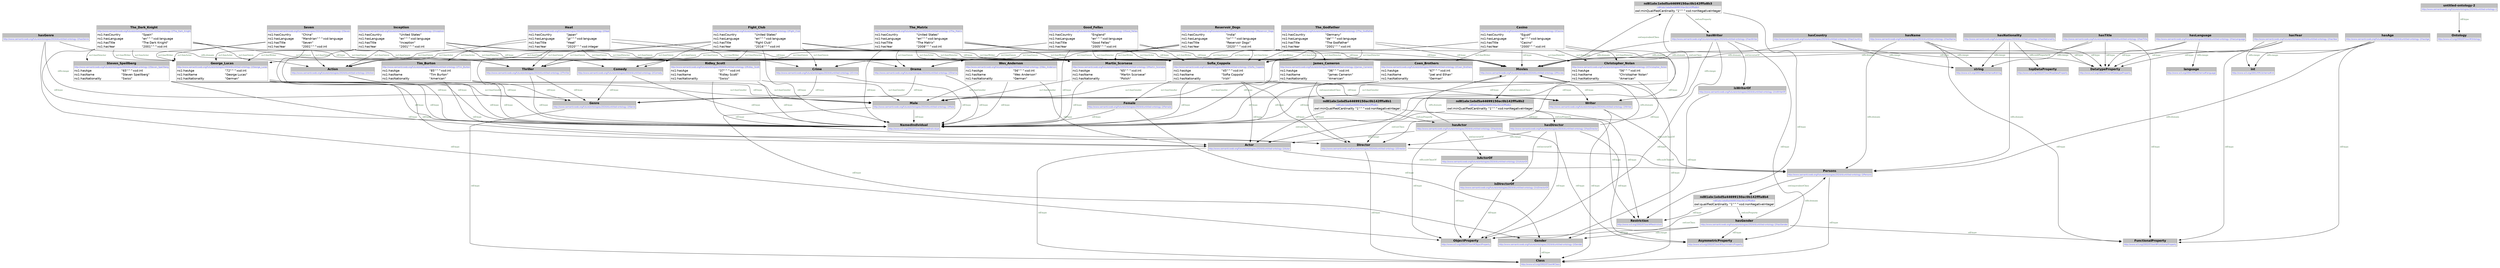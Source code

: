 digraph { 
 node [ fontname="DejaVu Sans" ] ; 
	node1 -> node2 [ color=BLACK, label=< <font point-size='10' color='#336633'>rdf:type</font> > ] ;
	node3 -> node4 [ color=BLACK, label=< <font point-size='10' color='#336633'>ns1:hasDirector</font> > ] ;
	node5 -> node6 [ color=BLACK, label=< <font point-size='10' color='#336633'>rdf:type</font> > ] ;
	node7 -> node8 [ color=BLACK, label=< <font point-size='10' color='#336633'>owl:inverseOf</font> > ] ;
	node9 -> node10 [ color=BLACK, label=< <font point-size='10' color='#336633'>ns1:hasGender</font> > ] ;
	node11 -> node4 [ color=BLACK, label=< <font point-size='10' color='#336633'>ns1:hasDirector</font> > ] ;
	node12 -> node13 [ color=BLACK, label=< <font point-size='10' color='#336633'>rdf:type</font> > ] ;
	node14 -> node5 [ color=BLACK, label=< <font point-size='10' color='#336633'>rdfs:subClassOf</font> > ] ;
	node15 -> node10 [ color=BLACK, label=< <font point-size='10' color='#336633'>ns1:hasGender</font> > ] ;
	node7 -> node16 [ color=BLACK, label=< <font point-size='10' color='#336633'>rdf:type</font> > ] ;
	node17 -> node18 [ color=BLACK, label=< <font point-size='10' color='#336633'>ns1:hasGenre</font> > ] ;
	node19 -> node20 [ color=BLACK, label=< <font point-size='10' color='#336633'>ns1:hasWriter</font> > ] ;
	node10 -> node13 [ color=BLACK, label=< <font point-size='10' color='#336633'>rdf:type</font> > ] ;
	node14 -> node6 [ color=BLACK, label=< <font point-size='10' color='#336633'>rdf:type</font> > ] ;
	node21 -> node22 [ color=BLACK, label=< <font point-size='10' color='#336633'>ns1:hasGenre</font> > ] ;
	node17 -> node23 [ color=BLACK, label=< <font point-size='10' color='#336633'>rdf:type</font> > ] ;
	node24 -> node25 [ color=BLACK, label=< <font point-size='10' color='#336633'>owl:onClass</font> > ] ;
	node3 -> node4 [ color=BLACK, label=< <font point-size='10' color='#336633'>ns1:hasWriter</font> > ] ;
	node9 -> node26 [ color=BLACK, label=< <font point-size='10' color='#336633'>rdf:type</font> > ] ;
	node4 -> node26 [ color=BLACK, label=< <font point-size='10' color='#336633'>rdf:type</font> > ] ;
	node15 -> node26 [ color=BLACK, label=< <font point-size='10' color='#336633'>rdf:type</font> > ] ;
	node29 -> node1 [ color=BLACK, label=< <font point-size='10' color='#336633'>ns1:hasGenre</font> > ] ;
	node30 -> node12 [ color=BLACK, label=< <font point-size='10' color='#336633'>ns1:hasGenre</font> > ] ;
	node31 -> node25 [ color=BLACK, label=< <font point-size='10' color='#336633'>rdf:type</font> > ] ;
	node28 -> node14 [ color=BLACK, label=< <font point-size='10' color='#336633'>rdf:type</font> > ] ;
	node29 -> node23 [ color=BLACK, label=< <font point-size='10' color='#336633'>rdf:type</font> > ] ;
	node32 -> node33 [ color=BLACK, label=< <font point-size='10' color='#336633'>rdfs:range</font> > ] ;
	node28 -> node13 [ color=BLACK, label=< <font point-size='10' color='#336633'>rdf:type</font> > ] ;
	node34 -> node13 [ color=BLACK, label=< <font point-size='10' color='#336633'>rdf:type</font> > ] ;
	node35 -> node13 [ color=BLACK, label=< <font point-size='10' color='#336633'>rdf:type</font> > ] ;
	node0 -> node13 [ color=BLACK, label=< <font point-size='10' color='#336633'>rdf:type</font> > ] ;
	node36 -> node14 [ color=BLACK, label=< <font point-size='10' color='#336633'>owl:onClass</font> > ] ;
	node37 -> node38 [ color=BLACK, label=< <font point-size='10' color='#336633'>rdf:type</font> > ] ;
	node11 -> node35 [ color=BLACK, label=< <font point-size='10' color='#336633'>ns1:hasGenre</font> > ] ;
	node39 -> node5 [ color=BLACK, label=< <font point-size='10' color='#336633'>rdfs:domain</font> > ] ;
	node40 -> node38 [ color=BLACK, label=< <font point-size='10' color='#336633'>rdf:type</font> > ] ;
	node4 -> node41 [ color=BLACK, label=< <font point-size='10' color='#336633'>ns1:hasGender</font> > ] ;
	node42 -> node31 [ color=BLACK, label=< <font point-size='10' color='#336633'>ns1:hasActor</font> > ] ;
	node29 -> node4 [ color=BLACK, label=< <font point-size='10' color='#336633'>ns1:hasActor</font> > ] ;
	node11 -> node4 [ color=BLACK, label=< <font point-size='10' color='#336633'>ns1:hasWriter</font> > ] ;
	node43 -> node44 [ color=BLACK, label=< <font point-size='10' color='#336633'>rdf:type</font> > ] ;
	node45 -> node23 [ color=BLACK, label=< <font point-size='10' color='#336633'>rdfs:domain</font> > ] ;
	node39 -> node46 [ color=BLACK, label=< <font point-size='10' color='#336633'>rdf:type</font> > ] ;
	node47 -> node16 [ color=BLACK, label=< <font point-size='10' color='#336633'>rdf:type</font> > ] ;
	node49 -> node16 [ color=BLACK, label=< <font point-size='10' color='#336633'>rdf:type</font> > ] ;
	node50 -> node16 [ color=BLACK, label=< <font point-size='10' color='#336633'>rdf:type</font> > ] ;
	node42 -> node51 [ color=BLACK, label=< <font point-size='10' color='#336633'>ns1:hasDirector</font> > ] ;
	node40 -> node52 [ color=BLACK, label=< <font point-size='10' color='#336633'>owl:onClass</font> > ] ;
	node53 -> node16 [ color=BLACK, label=< <font point-size='10' color='#336633'>rdf:type</font> > ] ;
	node54 -> node33 [ color=BLACK, label=< <font point-size='10' color='#336633'>rdfs:range</font> > ] ;
	node7 -> node26 [ color=BLACK, label=< <font point-size='10' color='#336633'>rdfs:range</font> > ] ;
	node55 -> node46 [ color=BLACK, label=< <font point-size='10' color='#336633'>rdf:type</font> > ] ;
	node18 -> node2 [ color=BLACK, label=< <font point-size='10' color='#336633'>rdf:type</font> > ] ;
	node56 -> node46 [ color=BLACK, label=< <font point-size='10' color='#336633'>rdf:type</font> > ] ;
	node57 -> node49 [ color=BLACK, label=< <font point-size='10' color='#336633'>owl:inverseOf</font> > ] ;
	node28 -> node26 [ color=BLACK, label=< <font point-size='10' color='#336633'>rdf:type</font> > ] ;
	node30 -> node18 [ color=BLACK, label=< <font point-size='10' color='#336633'>ns1:hasGenre</font> > ] ;
	node39 -> node33 [ color=BLACK, label=< <font point-size='10' color='#336633'>rdfs:range</font> > ] ;
	node45 -> node25 [ color=BLACK, label=< <font point-size='10' color='#336633'>rdfs:range</font> > ] ;
	node11 -> node4 [ color=BLACK, label=< <font point-size='10' color='#336633'>ns1:hasActor</font> > ] ;
	node0 -> node27 [ color=BLACK, label=< <font point-size='10' color='#336633'>ns1:hasDirector</font> > ] ;
	node34 -> node20 [ color=BLACK, label=< <font point-size='10' color='#336633'>ns1:hasWriter</font> > ] ;
	node58 -> node46 [ color=BLACK, label=< <font point-size='10' color='#336633'>rdf:type</font> > ] ;
	node8 -> node16 [ color=BLACK, label=< <font point-size='10' color='#336633'>rdf:type</font> > ] ;
	node29 -> node4 [ color=BLACK, label=< <font point-size='10' color='#336633'>ns1:hasWriter</font> > ] ;
	node19 -> node13 [ color=BLACK, label=< <font point-size='10' color='#336633'>rdf:type</font> > ] ;
	node23 -> node36 [ color=BLACK, label=< <font point-size='10' color='#336633'>owl:equivalentClass</font> > ] ;
	node21 -> node13 [ color=BLACK, label=< <font point-size='10' color='#336633'>rdf:type</font> > ] ;
	node21 -> node31 [ color=BLACK, label=< <font point-size='10' color='#336633'>ns1:hasActor</font> > ] ;
	node21 -> node18 [ color=BLACK, label=< <font point-size='10' color='#336633'>ns1:hasGenre</font> > ] ;
	node18 -> node13 [ color=BLACK, label=< <font point-size='10' color='#336633'>rdf:type</font> > ] ;
	node0 -> node31 [ color=BLACK, label=< <font point-size='10' color='#336633'>ns1:hasActor</font> > ] ;
	node27 -> node10 [ color=BLACK, label=< <font point-size='10' color='#336633'>ns1:hasGender</font> > ] ;
	node45 -> node47 [ color=BLACK, label=< <font point-size='10' color='#336633'>owl:inverseOf</font> > ] ;
	node29 -> node4 [ color=BLACK, label=< <font point-size='10' color='#336633'>ns1:hasDirector</font> > ] ;
	node27 -> node14 [ color=BLACK, label=< <font point-size='10' color='#336633'>rdf:type</font> > ] ;
	node30 -> node13 [ color=BLACK, label=< <font point-size='10' color='#336633'>rdf:type</font> > ] ;
	node27 -> node13 [ color=BLACK, label=< <font point-size='10' color='#336633'>rdf:type</font> > ] ;
	node42 -> node1 [ color=BLACK, label=< <font point-size='10' color='#336633'>ns1:hasGenre</font> > ] ;
	node34 -> node48 [ color=BLACK, label=< <font point-size='10' color='#336633'>ns1:hasDirector</font> > ] ;
	node3 -> node12 [ color=BLACK, label=< <font point-size='10' color='#336633'>ns1:hasGenre</font> > ] ;
	node42 -> node23 [ color=BLACK, label=< <font point-size='10' color='#336633'>rdf:type</font> > ] ;
	node41 -> node13 [ color=BLACK, label=< <font point-size='10' color='#336633'>rdf:type</font> > ] ;
	node55 -> node60 [ color=BLACK, label=< <font point-size='10' color='#336633'>rdfs:range</font> > ] ;
	node26 -> node5 [ color=BLACK, label=< <font point-size='10' color='#336633'>rdfs:subClassOf</font> > ] ;
	node7 -> node61 [ color=BLACK, label=< <font point-size='10' color='#336633'>rdf:type</font> > ] ;
	node57 -> node23 [ color=BLACK, label=< <font point-size='10' color='#336633'>rdfs:domain</font> > ] ;
	node19 -> node23 [ color=BLACK, label=< <font point-size='10' color='#336633'>rdf:type</font> > ] ;
	node1 -> node13 [ color=BLACK, label=< <font point-size='10' color='#336633'>rdf:type</font> > ] ;
	node36 -> node38 [ color=BLACK, label=< <font point-size='10' color='#336633'>rdf:type</font> > ] ;
	node21 -> node23 [ color=BLACK, label=< <font point-size='10' color='#336633'>rdf:type</font> > ] ;
	node50 -> node62 [ color=BLACK, label=< <font point-size='10' color='#336633'>rdf:type</font> > ] ;
	node37 -> node7 [ color=BLACK, label=< <font point-size='10' color='#336633'>owl:onProperty</font> > ] ;
	node55 -> node23 [ color=BLACK, label=< <font point-size='10' color='#336633'>rdfs:domain</font> > ] ;
	node23 -> node6 [ color=BLACK, label=< <font point-size='10' color='#336633'>rdf:type</font> > ] ;
	node29 -> node18 [ color=BLACK, label=< <font point-size='10' color='#336633'>ns1:hasGenre</font> > ] ;
	node56 -> node23 [ color=BLACK, label=< <font point-size='10' color='#336633'>rdfs:domain</font> > ] ;
	node59 -> node10 [ color=BLACK, label=< <font point-size='10' color='#336633'>ns1:hasGender</font> > ] ;
	node56 -> node63 [ color=BLACK, label=< <font point-size='10' color='#336633'>rdfs:range</font> > ] ;
	node21 -> node31 [ color=BLACK, label=< <font point-size='10' color='#336633'>ns1:hasWriter</font> > ] ;
	node17 -> node28 [ color=BLACK, label=< <font point-size='10' color='#336633'>ns1:hasDirector</font> > ] ;
	node32 -> node46 [ color=BLACK, label=< <font point-size='10' color='#336633'>rdf:type</font> > ] ;
	node51 -> node10 [ color=BLACK, label=< <font point-size='10' color='#336633'>ns1:hasGender</font> > ] ;
	node12 -> node2 [ color=BLACK, label=< <font point-size='10' color='#336633'>rdf:type</font> > ] ;
	node30 -> node23 [ color=BLACK, label=< <font point-size='10' color='#336633'>rdf:type</font> > ] ;
	node59 -> node13 [ color=BLACK, label=< <font point-size='10' color='#336633'>rdf:type</font> > ] ;
	node48 -> node10 [ color=BLACK, label=< <font point-size='10' color='#336633'>ns1:hasGender</font> > ] ;
	node11 -> node12 [ color=BLACK, label=< <font point-size='10' color='#336633'>ns1:hasGenre</font> > ] ;
	node20 -> node10 [ color=BLACK, label=< <font point-size='10' color='#336633'>ns1:hasGender</font> > ] ;
	node24 -> node38 [ color=BLACK, label=< <font point-size='10' color='#336633'>rdf:type</font> > ] ;
	node34 -> node35 [ color=BLACK, label=< <font point-size='10' color='#336633'>ns1:hasGenre</font> > ] ;
	node30 -> node27 [ color=BLACK, label=< <font point-size='10' color='#336633'>ns1:hasDirector</font> > ] ;
	node50 -> node52 [ color=BLACK, label=< <font point-size='10' color='#336633'>rdfs:range</font> > ] ;
	node0 -> node35 [ color=BLACK, label=< <font point-size='10' color='#336633'>ns1:hasGenre</font> > ] ;
	node15 -> node13 [ color=BLACK, label=< <font point-size='10' color='#336633'>rdf:type</font> > ] ;
	node3 -> node9 [ color=BLACK, label=< <font point-size='10' color='#336633'>ns1:hasActor</font> > ] ;
	node51 -> node14 [ color=BLACK, label=< <font point-size='10' color='#336633'>rdf:type</font> > ] ;
	node3 -> node13 [ color=BLACK, label=< <font point-size='10' color='#336633'>rdf:type</font> > ] ;
	node51 -> node13 [ color=BLACK, label=< <font point-size='10' color='#336633'>rdf:type</font> > ] ;
	node50 -> node5 [ color=BLACK, label=< <font point-size='10' color='#336633'>rdfs:domain</font> > ] ;
	node58 -> node23 [ color=BLACK, label=< <font point-size='10' color='#336633'>rdfs:domain</font> > ] ;
	node32 -> node62 [ color=BLACK, label=< <font point-size='10' color='#336633'>rdf:type</font> > ] ;
	node3 -> node18 [ color=BLACK, label=< <font point-size='10' color='#336633'>ns1:hasGenre</font> > ] ;
	node21 -> node1 [ color=BLACK, label=< <font point-size='10' color='#336633'>ns1:hasGenre</font> > ] ;
	node11 -> node13 [ color=BLACK, label=< <font point-size='10' color='#336633'>rdf:type</font> > ] ;
	node20 -> node25 [ color=BLACK, label=< <font point-size='10' color='#336633'>rdf:type</font> > ] ;
	node54 -> node5 [ color=BLACK, label=< <font point-size='10' color='#336633'>rdfs:domain</font> > ] ;
	node20 -> node13 [ color=BLACK, label=< <font point-size='10' color='#336633'>rdf:type</font> > ] ;
	node64 -> node46 [ color=BLACK, label=< <font point-size='10' color='#336633'>rdf:type</font> > ] ;
	node34 -> node23 [ color=BLACK, label=< <font point-size='10' color='#336633'>rdf:type</font> > ] ;
	node22 -> node2 [ color=BLACK, label=< <font point-size='10' color='#336633'>rdf:type</font> > ] ;
	node0 -> node23 [ color=BLACK, label=< <font point-size='10' color='#336633'>rdf:type</font> > ] ;
	node29 -> node13 [ color=BLACK, label=< <font point-size='10' color='#336633'>rdf:type</font> > ] ;
	node50 -> node61 [ color=BLACK, label=< <font point-size='10' color='#336633'>rdf:type</font> > ] ;
	node30 -> node31 [ color=BLACK, label=< <font point-size='10' color='#336633'>ns1:hasActor</font> > ] ;
	node36 -> node57 [ color=BLACK, label=< <font point-size='10' color='#336633'>owl:onProperty</font> > ] ;
	node17 -> node28 [ color=BLACK, label=< <font point-size='10' color='#336633'>ns1:hasActor</font> > ] ;
	node35 -> node2 [ color=BLACK, label=< <font point-size='10' color='#336633'>rdf:type</font> > ] ;
	node17 -> node59 [ color=BLACK, label=< <font point-size='10' color='#336633'>ns1:hasWriter</font> > ] ;
	node54 -> node46 [ color=BLACK, label=< <font point-size='10' color='#336633'>rdf:type</font> > ] ;
	node24 -> node45 [ color=BLACK, label=< <font point-size='10' color='#336633'>owl:onProperty</font> > ] ;
	node64 -> node5 [ color=BLACK, label=< <font point-size='10' color='#336633'>rdfs:domain</font> > ] ;
	node64 -> node62 [ color=BLACK, label=< <font point-size='10' color='#336633'>rdf:type</font> > ] ;
	node3 -> node23 [ color=BLACK, label=< <font point-size='10' color='#336633'>rdf:type</font> > ] ;
	node48 -> node14 [ color=BLACK, label=< <font point-size='10' color='#336633'>rdf:type</font> > ] ;
	node48 -> node13 [ color=BLACK, label=< <font point-size='10' color='#336633'>rdf:type</font> > ] ;
	node11 -> node23 [ color=BLACK, label=< <font point-size='10' color='#336633'>rdf:type</font> > ] ;
	node31 -> node10 [ color=BLACK, label=< <font point-size='10' color='#336633'>ns1:hasGender</font> > ] ;
	node19 -> node15 [ color=BLACK, label=< <font point-size='10' color='#336633'>ns1:hasActor</font> > ] ;
	node28 -> node10 [ color=BLACK, label=< <font point-size='10' color='#336633'>ns1:hasGender</font> > ] ;
	node22 -> node13 [ color=BLACK, label=< <font point-size='10' color='#336633'>rdf:type</font> > ] ;
	node41 -> node52 [ color=BLACK, label=< <font point-size='10' color='#336633'>rdf:type</font> > ] ;
	node30 -> node4 [ color=BLACK, label=< <font point-size='10' color='#336633'>ns1:hasWriter</font> > ] ;
	node5 -> node40 [ color=BLACK, label=< <font point-size='10' color='#336633'>owl:equivalentClass</font> > ] ;
	node0 -> node1 [ color=BLACK, label=< <font point-size='10' color='#336633'>ns1:hasGenre</font> > ] ;
	node45 -> node16 [ color=BLACK, label=< <font point-size='10' color='#336633'>rdf:type</font> > ] ;
	node31 -> node13 [ color=BLACK, label=< <font point-size='10' color='#336633'>rdf:type</font> > ] ;
	node0 -> node31 [ color=BLACK, label=< <font point-size='10' color='#336633'>ns1:hasWriter</font> > ] ;
	node19 -> node35 [ color=BLACK, label=< <font point-size='10' color='#336633'>ns1:hasGenre</font> > ] ;
	node58 -> node33 [ color=BLACK, label=< <font point-size='10' color='#336633'>rdfs:range</font> > ] ;
	node21 -> node28 [ color=BLACK, label=< <font point-size='10' color='#336633'>ns1:hasDirector</font> > ] ;
	node32 -> node23 [ color=BLACK, label=< <font point-size='10' color='#336633'>rdfs:domain</font> > ] ;
	node2 -> node6 [ color=BLACK, label=< <font point-size='10' color='#336633'>rdf:type</font> > ] ;
	node23 -> node24 [ color=BLACK, label=< <font point-size='10' color='#336633'>owl:equivalentClass</font> > ] ;
	node45 -> node61 [ color=BLACK, label=< <font point-size='10' color='#336633'>rdf:type</font> > ] ;
	node53 -> node23 [ color=BLACK, label=< <font point-size='10' color='#336633'>rdfs:domain</font> > ] ;
	node40 -> node50 [ color=BLACK, label=< <font point-size='10' color='#336633'>owl:onProperty</font> > ] ;
	node64 -> node60 [ color=BLACK, label=< <font point-size='10' color='#336633'>rdfs:range</font> > ] ;
	node34 -> node4 [ color=BLACK, label=< <font point-size='10' color='#336633'>ns1:hasActor</font> > ] ;
	node42 -> node18 [ color=BLACK, label=< <font point-size='10' color='#336633'>ns1:hasGenre</font> > ] ;
	node53 -> node2 [ color=BLACK, label=< <font point-size='10' color='#336633'>rdfs:range</font> > ] ;
	node34 -> node22 [ color=BLACK, label=< <font point-size='10' color='#336633'>ns1:hasGenre</font> > ] ;
	node7 -> node23 [ color=BLACK, label=< <font point-size='10' color='#336633'>rdfs:domain</font> > ] ;
	node3 -> node1 [ color=BLACK, label=< <font point-size='10' color='#336633'>ns1:hasGenre</font> > ] ;
	node26 -> node6 [ color=BLACK, label=< <font point-size='10' color='#336633'>rdf:type</font> > ] ;
	node17 -> node12 [ color=BLACK, label=< <font point-size='10' color='#336633'>ns1:hasGenre</font> > ] ;
	node57 -> node16 [ color=BLACK, label=< <font point-size='10' color='#336633'>rdf:type</font> > ] ;
	node59 -> node25 [ color=BLACK, label=< <font point-size='10' color='#336633'>rdf:type</font> > ] ;
	node39 -> node62 [ color=BLACK, label=< <font point-size='10' color='#336633'>rdf:type</font> > ] ;
	node31 -> node26 [ color=BLACK, label=< <font point-size='10' color='#336633'>rdf:type</font> > ] ;
	node52 -> node6 [ color=BLACK, label=< <font point-size='10' color='#336633'>rdf:type</font> > ] ;
	node23 -> node37 [ color=BLACK, label=< <font point-size='10' color='#336633'>owl:equivalentClass</font> > ] ;
	node19 -> node28 [ color=BLACK, label=< <font point-size='10' color='#336633'>ns1:hasDirector</font> > ] ;
	node9 -> node13 [ color=BLACK, label=< <font point-size='10' color='#336633'>rdf:type</font> > ] ;
	node54 -> node65 [ color=BLACK, label=< <font point-size='10' color='#336633'>rdfs:subPropertyOf</font> > ] ;
	node4 -> node25 [ color=BLACK, label=< <font point-size='10' color='#336633'>rdf:type</font> > ] ;
	node17 -> node13 [ color=BLACK, label=< <font point-size='10' color='#336633'>rdf:type</font> > ] ;
	node4 -> node14 [ color=BLACK, label=< <font point-size='10' color='#336633'>rdf:type</font> > ] ;
	node25 -> node5 [ color=BLACK, label=< <font point-size='10' color='#336633'>rdfs:subClassOf</font> > ] ;
	node4 -> node13 [ color=BLACK, label=< <font point-size='10' color='#336633'>rdf:type</font> > ] ;
	node57 -> node61 [ color=BLACK, label=< <font point-size='10' color='#336633'>rdf:type</font> > ] ;
	node42 -> node13 [ color=BLACK, label=< <font point-size='10' color='#336633'>rdf:type</font> > ] ;
	node57 -> node14 [ color=BLACK, label=< <font point-size='10' color='#336633'>rdfs:range</font> > ] ;
	node19 -> node1 [ color=BLACK, label=< <font point-size='10' color='#336633'>ns1:hasGenre</font> > ] ;
	node42 -> node31 [ color=BLACK, label=< <font point-size='10' color='#336633'>ns1:hasWriter</font> > ] ;
	node55 -> node62 [ color=BLACK, label=< <font point-size='10' color='#336633'>rdf:type</font> > ] ;
	node37 -> node26 [ color=BLACK, label=< <font point-size='10' color='#336633'>owl:onClass</font> > ] ;
	node25 -> node6 [ color=BLACK, label=< <font point-size='10' color='#336633'>rdf:type</font> > ] ;
	node30 -> node22 [ color=BLACK, label=< <font point-size='10' color='#336633'>ns1:hasGenre</font> > ] ;
	node10 -> node52 [ color=BLACK, label=< <font point-size='10' color='#336633'>rdf:type</font> > ] ;
# http://www.semanticweb.org/future/ontologies/2024/4/untitled-ontology-2/Inception node0
node0 [ shape=none, color=black label=< <table color='#666666' cellborder='0' cellspacing='0' border='1'><tr><td colspan='2' bgcolor='grey'><B>Inception</B></td></tr><tr><td href='http://www.semanticweb.org/future/ontologies/2024/4/untitled-ontology-2/Inception' bgcolor='#eeeeee' colspan='2'><font point-size='10' color='#6666ff'>http://www.semanticweb.org/future/ontologies/2024/4/untitled-ontology-2/Inception</font></td></tr><tr><td align='left'>ns1:hasCountry</td><td align='left'>&quot;United States&quot;</td></tr><tr><td align='left'>ns1:hasLanguage</td><td align='left'>&quot;en&quot;^^xsd:language</td></tr><tr><td align='left'>ns1:hasTitle</td><td align='left'>&quot;Inception&quot;</td></tr><tr><td align='left'>ns1:hasYear</td><td align='left'>&quot;2001&quot;^^xsd:int</td></tr></table> > ] 
# http://www.semanticweb.org/future/ontologies/2024/4/untitled-ontology-2/Action node1
node1 [ shape=none, color=black label=< <table color='#666666' cellborder='0' cellspacing='0' border='1'><tr><td colspan='2' bgcolor='grey'><B>Action</B></td></tr><tr><td href='http://www.semanticweb.org/future/ontologies/2024/4/untitled-ontology-2/Action' bgcolor='#eeeeee' colspan='2'><font point-size='10' color='#6666ff'>http://www.semanticweb.org/future/ontologies/2024/4/untitled-ontology-2/Action</font></td></tr></table> > ] 
# http://www.semanticweb.org/future/ontologies/2024/4/untitled-ontology-2/Genre node2
node2 [ shape=none, color=black label=< <table color='#666666' cellborder='0' cellspacing='0' border='1'><tr><td colspan='2' bgcolor='grey'><B>Genre</B></td></tr><tr><td href='http://www.semanticweb.org/future/ontologies/2024/4/untitled-ontology-2/Genre' bgcolor='#eeeeee' colspan='2'><font point-size='10' color='#6666ff'>http://www.semanticweb.org/future/ontologies/2024/4/untitled-ontology-2/Genre</font></td></tr></table> > ] 
# http://www.semanticweb.org/future/ontologies/2024/4/untitled-ontology-2/Heat node3
node3 [ shape=none, color=black label=< <table color='#666666' cellborder='0' cellspacing='0' border='1'><tr><td colspan='2' bgcolor='grey'><B>Heat</B></td></tr><tr><td href='http://www.semanticweb.org/future/ontologies/2024/4/untitled-ontology-2/Heat' bgcolor='#eeeeee' colspan='2'><font point-size='10' color='#6666ff'>http://www.semanticweb.org/future/ontologies/2024/4/untitled-ontology-2/Heat</font></td></tr><tr><td align='left'>ns1:hasCountry</td><td align='left'>&quot;Japan&quot;</td></tr><tr><td align='left'>ns1:hasLanguage</td><td align='left'>&quot;jp&quot;^^xsd:language</td></tr><tr><td align='left'>ns1:hasTitle</td><td align='left'>&quot;Heat&quot;</td></tr><tr><td align='left'>ns1:hasYear</td><td align='left'>&quot;2020&quot;^^xsd:integer</td></tr></table> > ] 
# http://www.semanticweb.org/future/ontologies/2024/4/untitled-ontology-2/Sofia_Coppola node4
node4 [ shape=none, color=black label=< <table color='#666666' cellborder='0' cellspacing='0' border='1'><tr><td colspan='2' bgcolor='grey'><B>Sofia_Coppola</B></td></tr><tr><td href='http://www.semanticweb.org/future/ontologies/2024/4/untitled-ontology-2/Sofia_Coppola' bgcolor='#eeeeee' colspan='2'><font point-size='10' color='#6666ff'>http://www.semanticweb.org/future/ontologies/2024/4/untitled-ontology-2/Sofia_Coppola</font></td></tr><tr><td align='left'>ns1:hasAge</td><td align='left'>&quot;45&quot;^^xsd:int</td></tr><tr><td align='left'>ns1:hasName</td><td align='left'>&quot;Sofia Coppola&quot;</td></tr><tr><td align='left'>ns1:hasNationality</td><td align='left'>&quot;Irish&quot;</td></tr></table> > ] 
# http://www.semanticweb.org/future/ontologies/2024/4/untitled-ontology-2/Persons node5
node5 [ shape=none, color=black label=< <table color='#666666' cellborder='0' cellspacing='0' border='1'><tr><td colspan='2' bgcolor='grey'><B>Persons</B></td></tr><tr><td href='http://www.semanticweb.org/future/ontologies/2024/4/untitled-ontology-2/Persons' bgcolor='#eeeeee' colspan='2'><font point-size='10' color='#6666ff'>http://www.semanticweb.org/future/ontologies/2024/4/untitled-ontology-2/Persons</font></td></tr></table> > ] 
# http://www.w3.org/2002/07/owl#Class node6
node6 [ shape=none, color=black label=< <table color='#666666' cellborder='0' cellspacing='0' border='1'><tr><td colspan='2' bgcolor='grey'><B>Class</B></td></tr><tr><td href='http://www.w3.org/2002/07/owl#Class' bgcolor='#eeeeee' colspan='2'><font point-size='10' color='#6666ff'>http://www.w3.org/2002/07/owl#Class</font></td></tr></table> > ] 
# http://www.semanticweb.org/future/ontologies/2024/4/untitled-ontology-2/hasActor node7
node7 [ shape=none, color=black label=< <table color='#666666' cellborder='0' cellspacing='0' border='1'><tr><td colspan='2' bgcolor='grey'><B>hasActor</B></td></tr><tr><td href='http://www.semanticweb.org/future/ontologies/2024/4/untitled-ontology-2/hasActor' bgcolor='#eeeeee' colspan='2'><font point-size='10' color='#6666ff'>http://www.semanticweb.org/future/ontologies/2024/4/untitled-ontology-2/hasActor</font></td></tr></table> > ] 
# http://www.semanticweb.org/future/ontologies/2024/4/untitled-ontology-2/isActorOf node8
node8 [ shape=none, color=black label=< <table color='#666666' cellborder='0' cellspacing='0' border='1'><tr><td colspan='2' bgcolor='grey'><B>isActorOf</B></td></tr><tr><td href='http://www.semanticweb.org/future/ontologies/2024/4/untitled-ontology-2/isActorOf' bgcolor='#eeeeee' colspan='2'><font point-size='10' color='#6666ff'>http://www.semanticweb.org/future/ontologies/2024/4/untitled-ontology-2/isActorOf</font></td></tr></table> > ] 
# http://www.semanticweb.org/future/ontologies/2024/4/untitled-ontology-2/Tim_Burton node9
node9 [ shape=none, color=black label=< <table color='#666666' cellborder='0' cellspacing='0' border='1'><tr><td colspan='2' bgcolor='grey'><B>Tim_Burton</B></td></tr><tr><td href='http://www.semanticweb.org/future/ontologies/2024/4/untitled-ontology-2/Tim_Burton' bgcolor='#eeeeee' colspan='2'><font point-size='10' color='#6666ff'>http://www.semanticweb.org/future/ontologies/2024/4/untitled-ontology-2/Tim_Burton</font></td></tr><tr><td align='left'>ns1:hasAge</td><td align='left'>&quot;85&quot;^^xsd:int</td></tr><tr><td align='left'>ns1:hasName</td><td align='left'>&quot;Tim Burton&quot;</td></tr><tr><td align='left'>ns1:hasNationality</td><td align='left'>&quot;American&quot;</td></tr></table> > ] 
# http://www.semanticweb.org/future/ontologies/2024/4/untitled-ontology-2/Male node10
node10 [ shape=none, color=black label=< <table color='#666666' cellborder='0' cellspacing='0' border='1'><tr><td colspan='2' bgcolor='grey'><B>Male</B></td></tr><tr><td href='http://www.semanticweb.org/future/ontologies/2024/4/untitled-ontology-2/Male' bgcolor='#eeeeee' colspan='2'><font point-size='10' color='#6666ff'>http://www.semanticweb.org/future/ontologies/2024/4/untitled-ontology-2/Male</font></td></tr></table> > ] 
# http://www.semanticweb.org/future/ontologies/2024/4/untitled-ontology-2/The_Godfather node11
node11 [ shape=none, color=black label=< <table color='#666666' cellborder='0' cellspacing='0' border='1'><tr><td colspan='2' bgcolor='grey'><B>The_Godfather</B></td></tr><tr><td href='http://www.semanticweb.org/future/ontologies/2024/4/untitled-ontology-2/The_Godfather' bgcolor='#eeeeee' colspan='2'><font point-size='10' color='#6666ff'>http://www.semanticweb.org/future/ontologies/2024/4/untitled-ontology-2/The_Godfather</font></td></tr><tr><td align='left'>ns1:hasCountry</td><td align='left'>&quot;Germany&quot;</td></tr><tr><td align='left'>ns1:hasLanguage</td><td align='left'>&quot;de&quot;^^xsd:language</td></tr><tr><td align='left'>ns1:hasTitle</td><td align='left'>&quot;The Godfather&quot;</td></tr><tr><td align='left'>ns1:hasYear</td><td align='left'>&quot;2001&quot;^^xsd:int</td></tr></table> > ] 
# http://www.semanticweb.org/future/ontologies/2024/4/untitled-ontology-2/Crime node12
node12 [ shape=none, color=black label=< <table color='#666666' cellborder='0' cellspacing='0' border='1'><tr><td colspan='2' bgcolor='grey'><B>Crime</B></td></tr><tr><td href='http://www.semanticweb.org/future/ontologies/2024/4/untitled-ontology-2/Crime' bgcolor='#eeeeee' colspan='2'><font point-size='10' color='#6666ff'>http://www.semanticweb.org/future/ontologies/2024/4/untitled-ontology-2/Crime</font></td></tr></table> > ] 
# http://www.w3.org/2002/07/owl#NamedIndividual node13
node13 [ shape=none, color=black label=< <table color='#666666' cellborder='0' cellspacing='0' border='1'><tr><td colspan='2' bgcolor='grey'><B>NamedIndividual</B></td></tr><tr><td href='http://www.w3.org/2002/07/owl#NamedIndividual' bgcolor='#eeeeee' colspan='2'><font point-size='10' color='#6666ff'>http://www.w3.org/2002/07/owl#NamedIndividual</font></td></tr></table> > ] 
# http://www.semanticweb.org/future/ontologies/2024/4/untitled-ontology-2/Director node14
node14 [ shape=none, color=black label=< <table color='#666666' cellborder='0' cellspacing='0' border='1'><tr><td colspan='2' bgcolor='grey'><B>Director</B></td></tr><tr><td href='http://www.semanticweb.org/future/ontologies/2024/4/untitled-ontology-2/Director' bgcolor='#eeeeee' colspan='2'><font point-size='10' color='#6666ff'>http://www.semanticweb.org/future/ontologies/2024/4/untitled-ontology-2/Director</font></td></tr></table> > ] 
# http://www.semanticweb.org/future/ontologies/2024/4/untitled-ontology-2/Wes_Anderson node15
node15 [ shape=none, color=black label=< <table color='#666666' cellborder='0' cellspacing='0' border='1'><tr><td colspan='2' bgcolor='grey'><B>Wes_Anderson</B></td></tr><tr><td href='http://www.semanticweb.org/future/ontologies/2024/4/untitled-ontology-2/Wes_Anderson' bgcolor='#eeeeee' colspan='2'><font point-size='10' color='#6666ff'>http://www.semanticweb.org/future/ontologies/2024/4/untitled-ontology-2/Wes_Anderson</font></td></tr><tr><td align='left'>ns1:hasAge</td><td align='left'>&quot;56&quot;^^xsd:int</td></tr><tr><td align='left'>ns1:hasName</td><td align='left'>&quot;Wes Anderson&quot;</td></tr><tr><td align='left'>ns1:hasNationality</td><td align='left'>&quot;German&quot;</td></tr></table> > ] 
# http://www.w3.org/2002/07/owl#ObjectProperty node16
node16 [ shape=none, color=black label=< <table color='#666666' cellborder='0' cellspacing='0' border='1'><tr><td colspan='2' bgcolor='grey'><B>ObjectProperty</B></td></tr><tr><td href='http://www.w3.org/2002/07/owl#ObjectProperty' bgcolor='#eeeeee' colspan='2'><font point-size='10' color='#6666ff'>http://www.w3.org/2002/07/owl#ObjectProperty</font></td></tr></table> > ] 
# http://www.semanticweb.org/future/ontologies/2024/4/untitled-ontology-2/Casino node17
node17 [ shape=none, color=black label=< <table color='#666666' cellborder='0' cellspacing='0' border='1'><tr><td colspan='2' bgcolor='grey'><B>Casino</B></td></tr><tr><td href='http://www.semanticweb.org/future/ontologies/2024/4/untitled-ontology-2/Casino' bgcolor='#eeeeee' colspan='2'><font point-size='10' color='#6666ff'>http://www.semanticweb.org/future/ontologies/2024/4/untitled-ontology-2/Casino</font></td></tr><tr><td align='left'>ns1:hasCountry</td><td align='left'>&quot;Egypt&quot;</td></tr><tr><td align='left'>ns1:hasLanguage</td><td align='left'>&quot;ar&quot;^^xsd:language</td></tr><tr><td align='left'>ns1:hasTitle</td><td align='left'>&quot;Casino&quot;</td></tr><tr><td align='left'>ns1:hasYear</td><td align='left'>&quot;2000&quot;^^xsd:int</td></tr></table> > ] 
# http://www.semanticweb.org/future/ontologies/2024/4/untitled-ontology-2/Thriller node18
node18 [ shape=none, color=black label=< <table color='#666666' cellborder='0' cellspacing='0' border='1'><tr><td colspan='2' bgcolor='grey'><B>Thriller</B></td></tr><tr><td href='http://www.semanticweb.org/future/ontologies/2024/4/untitled-ontology-2/Thriller' bgcolor='#eeeeee' colspan='2'><font point-size='10' color='#6666ff'>http://www.semanticweb.org/future/ontologies/2024/4/untitled-ontology-2/Thriller</font></td></tr></table> > ] 
# http://www.semanticweb.org/future/ontologies/2024/4/untitled-ontology-2/The_Matrix node19
node19 [ shape=none, color=black label=< <table color='#666666' cellborder='0' cellspacing='0' border='1'><tr><td colspan='2' bgcolor='grey'><B>The_Matrix</B></td></tr><tr><td href='http://www.semanticweb.org/future/ontologies/2024/4/untitled-ontology-2/The_Matrix' bgcolor='#eeeeee' colspan='2'><font point-size='10' color='#6666ff'>http://www.semanticweb.org/future/ontologies/2024/4/untitled-ontology-2/The_Matrix</font></td></tr><tr><td align='left'>ns1:hasCountry</td><td align='left'>&quot;United States&quot;</td></tr><tr><td align='left'>ns1:hasLanguage</td><td align='left'>&quot;en&quot;^^xsd:language</td></tr><tr><td align='left'>ns1:hasTitle</td><td align='left'>&quot;The Matrix&quot;</td></tr><tr><td align='left'>ns1:hasYear</td><td align='left'>&quot;2008&quot;^^xsd:int</td></tr></table> > ] 
# http://www.semanticweb.org/future/ontologies/2024/4/untitled-ontology-2/Martin_Scorsese node20
node20 [ shape=none, color=black label=< <table color='#666666' cellborder='0' cellspacing='0' border='1'><tr><td colspan='2' bgcolor='grey'><B>Martin_Scorsese</B></td></tr><tr><td href='http://www.semanticweb.org/future/ontologies/2024/4/untitled-ontology-2/Martin_Scorsese' bgcolor='#eeeeee' colspan='2'><font point-size='10' color='#6666ff'>http://www.semanticweb.org/future/ontologies/2024/4/untitled-ontology-2/Martin_Scorsese</font></td></tr><tr><td align='left'>ns1:hasAge</td><td align='left'>&quot;65&quot;^^xsd:int</td></tr><tr><td align='left'>ns1:hasName</td><td align='left'>&quot;Martin Scorsese&quot;</td></tr><tr><td align='left'>ns1:hasNationality</td><td align='left'>&quot;Polish&quot;</td></tr></table> > ] 
# http://www.semanticweb.org/future/ontologies/2024/4/untitled-ontology-2/Seven node21
node21 [ shape=none, color=black label=< <table color='#666666' cellborder='0' cellspacing='0' border='1'><tr><td colspan='2' bgcolor='grey'><B>Seven</B></td></tr><tr><td href='http://www.semanticweb.org/future/ontologies/2024/4/untitled-ontology-2/Seven' bgcolor='#eeeeee' colspan='2'><font point-size='10' color='#6666ff'>http://www.semanticweb.org/future/ontologies/2024/4/untitled-ontology-2/Seven</font></td></tr><tr><td align='left'>ns1:hasCountry</td><td align='left'>&quot;China&quot;</td></tr><tr><td align='left'>ns1:hasLanguage</td><td align='left'>&quot;Mandrian&quot;^^xsd:language</td></tr><tr><td align='left'>ns1:hasTitle</td><td align='left'>&quot;Seven&quot;</td></tr><tr><td align='left'>ns1:hasYear</td><td align='left'>&quot;2001&quot;^^xsd:int</td></tr></table> > ] 
# http://www.semanticweb.org/future/ontologies/2024/4/untitled-ontology-2/Comedy node22
node22 [ shape=none, color=black label=< <table color='#666666' cellborder='0' cellspacing='0' border='1'><tr><td colspan='2' bgcolor='grey'><B>Comedy</B></td></tr><tr><td href='http://www.semanticweb.org/future/ontologies/2024/4/untitled-ontology-2/Comedy' bgcolor='#eeeeee' colspan='2'><font point-size='10' color='#6666ff'>http://www.semanticweb.org/future/ontologies/2024/4/untitled-ontology-2/Comedy</font></td></tr></table> > ] 
# http://www.semanticweb.org/future/ontologies/2024/4/untitled-ontology-2/Movies node23
node23 [ shape=none, color=black label=< <table color='#666666' cellborder='0' cellspacing='0' border='1'><tr><td colspan='2' bgcolor='grey'><B>Movies</B></td></tr><tr><td href='http://www.semanticweb.org/future/ontologies/2024/4/untitled-ontology-2/Movies' bgcolor='#eeeeee' colspan='2'><font point-size='10' color='#6666ff'>http://www.semanticweb.org/future/ontologies/2024/4/untitled-ontology-2/Movies</font></td></tr></table> > ] 
# nd81abc1ebd5a44699150ac0b142fffa8b3 node24
node24 [ shape=none, color=black label=< <table color='#666666' cellborder='0' cellspacing='0' border='1'><tr><td colspan='2' bgcolor='grey'><B>nd81abc1ebd5a44699150ac0b142fffa8b3</B></td></tr><tr><td href='nd81abc1ebd5a44699150ac0b142fffa8b3' bgcolor='#eeeeee' colspan='2'><font point-size='10' color='#6666ff'>nd81abc1ebd5a44699150ac0b142fffa8b3</font></td></tr><tr><td align='left'>owl:minQualifiedCardinality</td><td align='left'>&quot;1&quot;^^xsd:nonNegativeInteger</td></tr></table> > ] 
# http://www.semanticweb.org/future/ontologies/2024/4/untitled-ontology-2/Writer node25
node25 [ shape=none, color=black label=< <table color='#666666' cellborder='0' cellspacing='0' border='1'><tr><td colspan='2' bgcolor='grey'><B>Writer</B></td></tr><tr><td href='http://www.semanticweb.org/future/ontologies/2024/4/untitled-ontology-2/Writer' bgcolor='#eeeeee' colspan='2'><font point-size='10' color='#6666ff'>http://www.semanticweb.org/future/ontologies/2024/4/untitled-ontology-2/Writer</font></td></tr></table> > ] 
# http://www.semanticweb.org/future/ontologies/2024/4/untitled-ontology-2/Actor node26
node26 [ shape=none, color=black label=< <table color='#666666' cellborder='0' cellspacing='0' border='1'><tr><td colspan='2' bgcolor='grey'><B>Actor</B></td></tr><tr><td href='http://www.semanticweb.org/future/ontologies/2024/4/untitled-ontology-2/Actor' bgcolor='#eeeeee' colspan='2'><font point-size='10' color='#6666ff'>http://www.semanticweb.org/future/ontologies/2024/4/untitled-ontology-2/Actor</font></td></tr></table> > ] 
# http://www.semanticweb.org/future/ontologies/2024/4/untitled-ontology-2/Ridley_Scott node27
node27 [ shape=none, color=black label=< <table color='#666666' cellborder='0' cellspacing='0' border='1'><tr><td colspan='2' bgcolor='grey'><B>Ridley_Scott</B></td></tr><tr><td href='http://www.semanticweb.org/future/ontologies/2024/4/untitled-ontology-2/Ridley_Scott' bgcolor='#eeeeee' colspan='2'><font point-size='10' color='#6666ff'>http://www.semanticweb.org/future/ontologies/2024/4/untitled-ontology-2/Ridley_Scott</font></td></tr><tr><td align='left'>ns1:hasAge</td><td align='left'>&quot;37&quot;^^xsd:int</td></tr><tr><td align='left'>ns1:hasName</td><td align='left'>&quot;Ridley Scott&quot;</td></tr><tr><td align='left'>ns1:hasNationality</td><td align='left'>&quot;Swiss&quot;</td></tr></table> > ] 
# http://www.semanticweb.org/future/ontologies/2024/4/untitled-ontology-2/Christopher_Nolan node28
node28 [ shape=none, color=black label=< <table color='#666666' cellborder='0' cellspacing='0' border='1'><tr><td colspan='2' bgcolor='grey'><B>Christopher_Nolan</B></td></tr><tr><td href='http://www.semanticweb.org/future/ontologies/2024/4/untitled-ontology-2/Christopher_Nolan' bgcolor='#eeeeee' colspan='2'><font point-size='10' color='#6666ff'>http://www.semanticweb.org/future/ontologies/2024/4/untitled-ontology-2/Christopher_Nolan</font></td></tr><tr><td align='left'>ns1:hasAge</td><td align='left'>&quot;56&quot;^^xsd:int</td></tr><tr><td align='left'>ns1:hasName</td><td align='left'>&quot;Christopher Nolan&quot;</td></tr><tr><td align='left'>ns1:hasNationality</td><td align='left'>&quot;American&quot;</td></tr></table> > ] 
# http://www.semanticweb.org/future/ontologies/2024/4/untitled-ontology-2/Good_Fellas node29
node29 [ shape=none, color=black label=< <table color='#666666' cellborder='0' cellspacing='0' border='1'><tr><td colspan='2' bgcolor='grey'><B>Good_Fellas</B></td></tr><tr><td href='http://www.semanticweb.org/future/ontologies/2024/4/untitled-ontology-2/Good_Fellas' bgcolor='#eeeeee' colspan='2'><font point-size='10' color='#6666ff'>http://www.semanticweb.org/future/ontologies/2024/4/untitled-ontology-2/Good_Fellas</font></td></tr><tr><td align='left'>ns1:hasCountry</td><td align='left'>&quot;England&quot;</td></tr><tr><td align='left'>ns1:hasLanguage</td><td align='left'>&quot;en&quot;^^xsd:language</td></tr><tr><td align='left'>ns1:hasTitle</td><td align='left'>&quot;Good Fellas&quot;</td></tr><tr><td align='left'>ns1:hasYear</td><td align='left'>&quot;2005&quot;^^xsd:int</td></tr></table> > ] 
# http://www.semanticweb.org/future/ontologies/2024/4/untitled-ontology-2/Fight_Club node30
node30 [ shape=none, color=black label=< <table color='#666666' cellborder='0' cellspacing='0' border='1'><tr><td colspan='2' bgcolor='grey'><B>Fight_Club</B></td></tr><tr><td href='http://www.semanticweb.org/future/ontologies/2024/4/untitled-ontology-2/Fight_Club' bgcolor='#eeeeee' colspan='2'><font point-size='10' color='#6666ff'>http://www.semanticweb.org/future/ontologies/2024/4/untitled-ontology-2/Fight_Club</font></td></tr><tr><td align='left'>ns1:hasCountry</td><td align='left'>&quot;United States&quot;</td></tr><tr><td align='left'>ns1:hasLanguage</td><td align='left'>&quot;en&quot;^^xsd:language</td></tr><tr><td align='left'>ns1:hasTitle</td><td align='left'>&quot;Fight Club&quot;</td></tr><tr><td align='left'>ns1:hasYear</td><td align='left'>&quot;2016&quot;^^xsd:int</td></tr></table> > ] 
# http://www.semanticweb.org/future/ontologies/2024/4/untitled-ontology-2/George_Lucas node31
node31 [ shape=none, color=black label=< <table color='#666666' cellborder='0' cellspacing='0' border='1'><tr><td colspan='2' bgcolor='grey'><B>George_Lucas</B></td></tr><tr><td href='http://www.semanticweb.org/future/ontologies/2024/4/untitled-ontology-2/George_Lucas' bgcolor='#eeeeee' colspan='2'><font point-size='10' color='#6666ff'>http://www.semanticweb.org/future/ontologies/2024/4/untitled-ontology-2/George_Lucas</font></td></tr><tr><td align='left'>ns1:hasAge</td><td align='left'>&quot;72&quot;^^xsd:int</td></tr><tr><td align='left'>ns1:hasName</td><td align='left'>&quot;George Lucas&quot;</td></tr><tr><td align='left'>ns1:hasNationality</td><td align='left'>&quot;German&quot;</td></tr></table> > ] 
# http://www.semanticweb.org/future/ontologies/2024/4/untitled-ontology-2/hasTitle node32
node32 [ shape=none, color=black label=< <table color='#666666' cellborder='0' cellspacing='0' border='1'><tr><td colspan='2' bgcolor='grey'><B>hasTitle</B></td></tr><tr><td href='http://www.semanticweb.org/future/ontologies/2024/4/untitled-ontology-2/hasTitle' bgcolor='#eeeeee' colspan='2'><font point-size='10' color='#6666ff'>http://www.semanticweb.org/future/ontologies/2024/4/untitled-ontology-2/hasTitle</font></td></tr></table> > ] 
# http://www.w3.org/2001/XMLSchema#string node33
node33 [ shape=none, color=black label=< <table color='#666666' cellborder='0' cellspacing='0' border='1'><tr><td colspan='2' bgcolor='grey'><B>string</B></td></tr><tr><td href='http://www.w3.org/2001/XMLSchema#string' bgcolor='#eeeeee' colspan='2'><font point-size='10' color='#6666ff'>http://www.w3.org/2001/XMLSchema#string</font></td></tr></table> > ] 
# http://www.semanticweb.org/future/ontologies/2024/4/untitled-ontology-2/Reservoir_Dogs node34
node34 [ shape=none, color=black label=< <table color='#666666' cellborder='0' cellspacing='0' border='1'><tr><td colspan='2' bgcolor='grey'><B>Reservoir_Dogs</B></td></tr><tr><td href='http://www.semanticweb.org/future/ontologies/2024/4/untitled-ontology-2/Reservoir_Dogs' bgcolor='#eeeeee' colspan='2'><font point-size='10' color='#6666ff'>http://www.semanticweb.org/future/ontologies/2024/4/untitled-ontology-2/Reservoir_Dogs</font></td></tr><tr><td align='left'>ns1:hasCountry</td><td align='left'>&quot;India&quot;</td></tr><tr><td align='left'>ns1:hasLanguage</td><td align='left'>&quot;In&quot;^^xsd:language</td></tr><tr><td align='left'>ns1:hasTitle</td><td align='left'>&quot;Reservoir Dogs&quot;</td></tr><tr><td align='left'>ns1:hasYear</td><td align='left'>&quot;2020&quot;^^xsd:int</td></tr></table> > ] 
# http://www.semanticweb.org/future/ontologies/2024/4/untitled-ontology-2/Drama node35
node35 [ shape=none, color=black label=< <table color='#666666' cellborder='0' cellspacing='0' border='1'><tr><td colspan='2' bgcolor='grey'><B>Drama</B></td></tr><tr><td href='http://www.semanticweb.org/future/ontologies/2024/4/untitled-ontology-2/Drama' bgcolor='#eeeeee' colspan='2'><font point-size='10' color='#6666ff'>http://www.semanticweb.org/future/ontologies/2024/4/untitled-ontology-2/Drama</font></td></tr></table> > ] 
# nd81abc1ebd5a44699150ac0b142fffa8b2 node36
node36 [ shape=none, color=black label=< <table color='#666666' cellborder='0' cellspacing='0' border='1'><tr><td colspan='2' bgcolor='grey'><B>nd81abc1ebd5a44699150ac0b142fffa8b2</B></td></tr><tr><td href='nd81abc1ebd5a44699150ac0b142fffa8b2' bgcolor='#eeeeee' colspan='2'><font point-size='10' color='#6666ff'>nd81abc1ebd5a44699150ac0b142fffa8b2</font></td></tr><tr><td align='left'>owl:minQualifiedCardinality</td><td align='left'>&quot;1&quot;^^xsd:nonNegativeInteger</td></tr></table> > ] 
# nd81abc1ebd5a44699150ac0b142fffa8b1 node37
node37 [ shape=none, color=black label=< <table color='#666666' cellborder='0' cellspacing='0' border='1'><tr><td colspan='2' bgcolor='grey'><B>nd81abc1ebd5a44699150ac0b142fffa8b1</B></td></tr><tr><td href='nd81abc1ebd5a44699150ac0b142fffa8b1' bgcolor='#eeeeee' colspan='2'><font point-size='10' color='#6666ff'>nd81abc1ebd5a44699150ac0b142fffa8b1</font></td></tr><tr><td align='left'>owl:minQualifiedCardinality</td><td align='left'>&quot;1&quot;^^xsd:nonNegativeInteger</td></tr></table> > ] 
# http://www.w3.org/2002/07/owl#Restriction node38
node38 [ shape=none, color=black label=< <table color='#666666' cellborder='0' cellspacing='0' border='1'><tr><td colspan='2' bgcolor='grey'><B>Restriction</B></td></tr><tr><td href='http://www.w3.org/2002/07/owl#Restriction' bgcolor='#eeeeee' colspan='2'><font point-size='10' color='#6666ff'>http://www.w3.org/2002/07/owl#Restriction</font></td></tr></table> > ] 
# http://www.semanticweb.org/future/ontologies/2024/4/untitled-ontology-2/hasName node39
node39 [ shape=none, color=black label=< <table color='#666666' cellborder='0' cellspacing='0' border='1'><tr><td colspan='2' bgcolor='grey'><B>hasName</B></td></tr><tr><td href='http://www.semanticweb.org/future/ontologies/2024/4/untitled-ontology-2/hasName' bgcolor='#eeeeee' colspan='2'><font point-size='10' color='#6666ff'>http://www.semanticweb.org/future/ontologies/2024/4/untitled-ontology-2/hasName</font></td></tr></table> > ] 
# nd81abc1ebd5a44699150ac0b142fffa8b4 node40
node40 [ shape=none, color=black label=< <table color='#666666' cellborder='0' cellspacing='0' border='1'><tr><td colspan='2' bgcolor='grey'><B>nd81abc1ebd5a44699150ac0b142fffa8b4</B></td></tr><tr><td href='nd81abc1ebd5a44699150ac0b142fffa8b4' bgcolor='#eeeeee' colspan='2'><font point-size='10' color='#6666ff'>nd81abc1ebd5a44699150ac0b142fffa8b4</font></td></tr><tr><td align='left'>owl:qualifiedCardinality</td><td align='left'>&quot;1&quot;^^xsd:nonNegativeInteger</td></tr></table> > ] 
# http://www.semanticweb.org/future/ontologies/2024/4/untitled-ontology-2/Female node41
node41 [ shape=none, color=black label=< <table color='#666666' cellborder='0' cellspacing='0' border='1'><tr><td colspan='2' bgcolor='grey'><B>Female</B></td></tr><tr><td href='http://www.semanticweb.org/future/ontologies/2024/4/untitled-ontology-2/Female' bgcolor='#eeeeee' colspan='2'><font point-size='10' color='#6666ff'>http://www.semanticweb.org/future/ontologies/2024/4/untitled-ontology-2/Female</font></td></tr></table> > ] 
# http://www.semanticweb.org/future/ontologies/2024/4/untitled-ontology-2/The_Dark_Knight node42
node42 [ shape=none, color=black label=< <table color='#666666' cellborder='0' cellspacing='0' border='1'><tr><td colspan='2' bgcolor='grey'><B>The_Dark_Knight</B></td></tr><tr><td href='http://www.semanticweb.org/future/ontologies/2024/4/untitled-ontology-2/The_Dark_Knight' bgcolor='#eeeeee' colspan='2'><font point-size='10' color='#6666ff'>http://www.semanticweb.org/future/ontologies/2024/4/untitled-ontology-2/The_Dark_Knight</font></td></tr><tr><td align='left'>ns1:hasCountry</td><td align='left'>&quot;Spain&quot;</td></tr><tr><td align='left'>ns1:hasLanguage</td><td align='left'>&quot;en&quot;^^xsd:language</td></tr><tr><td align='left'>ns1:hasTitle</td><td align='left'>&quot;The Dark Knight&quot;</td></tr><tr><td align='left'>ns1:hasYear</td><td align='left'>&quot;2001&quot;^^xsd:int</td></tr></table> > ] 
# http://www.semanticweb.org/future/ontologies/2024/4/untitled-ontology-2 node43
node43 [ shape=none, color=black label=< <table color='#666666' cellborder='0' cellspacing='0' border='1'><tr><td colspan='2' bgcolor='grey'><B>untitled-ontology-2</B></td></tr><tr><td href='http://www.semanticweb.org/future/ontologies/2024/4/untitled-ontology-2' bgcolor='#eeeeee' colspan='2'><font point-size='10' color='#6666ff'>http://www.semanticweb.org/future/ontologies/2024/4/untitled-ontology-2</font></td></tr></table> > ] 
# http://www.w3.org/2002/07/owl#Ontology node44
node44 [ shape=none, color=black label=< <table color='#666666' cellborder='0' cellspacing='0' border='1'><tr><td colspan='2' bgcolor='grey'><B>Ontology</B></td></tr><tr><td href='http://www.w3.org/2002/07/owl#Ontology' bgcolor='#eeeeee' colspan='2'><font point-size='10' color='#6666ff'>http://www.w3.org/2002/07/owl#Ontology</font></td></tr></table> > ] 
# http://www.semanticweb.org/future/ontologies/2024/4/untitled-ontology-2/hasWriter node45
node45 [ shape=none, color=black label=< <table color='#666666' cellborder='0' cellspacing='0' border='1'><tr><td colspan='2' bgcolor='grey'><B>hasWriter</B></td></tr><tr><td href='http://www.semanticweb.org/future/ontologies/2024/4/untitled-ontology-2/hasWriter' bgcolor='#eeeeee' colspan='2'><font point-size='10' color='#6666ff'>http://www.semanticweb.org/future/ontologies/2024/4/untitled-ontology-2/hasWriter</font></td></tr></table> > ] 
# http://www.w3.org/2002/07/owl#DatatypeProperty node46
node46 [ shape=none, color=black label=< <table color='#666666' cellborder='0' cellspacing='0' border='1'><tr><td colspan='2' bgcolor='grey'><B>DatatypeProperty</B></td></tr><tr><td href='http://www.w3.org/2002/07/owl#DatatypeProperty' bgcolor='#eeeeee' colspan='2'><font point-size='10' color='#6666ff'>http://www.w3.org/2002/07/owl#DatatypeProperty</font></td></tr></table> > ] 
# http://www.semanticweb.org/future/ontologies/2024/4/untitled-ontology-2/isWriterOf node47
node47 [ shape=none, color=black label=< <table color='#666666' cellborder='0' cellspacing='0' border='1'><tr><td colspan='2' bgcolor='grey'><B>isWriterOf</B></td></tr><tr><td href='http://www.semanticweb.org/future/ontologies/2024/4/untitled-ontology-2/isWriterOf' bgcolor='#eeeeee' colspan='2'><font point-size='10' color='#6666ff'>http://www.semanticweb.org/future/ontologies/2024/4/untitled-ontology-2/isWriterOf</font></td></tr></table> > ] 
# http://www.semanticweb.org/future/ontologies/2024/4/untitled-ontology-2/James_Cameron node48
node48 [ shape=none, color=black label=< <table color='#666666' cellborder='0' cellspacing='0' border='1'><tr><td colspan='2' bgcolor='grey'><B>James_Cameron</B></td></tr><tr><td href='http://www.semanticweb.org/future/ontologies/2024/4/untitled-ontology-2/James_Cameron' bgcolor='#eeeeee' colspan='2'><font point-size='10' color='#6666ff'>http://www.semanticweb.org/future/ontologies/2024/4/untitled-ontology-2/James_Cameron</font></td></tr><tr><td align='left'>ns1:hasAge</td><td align='left'>&quot;36&quot;^^xsd:int</td></tr><tr><td align='left'>ns1:hasName</td><td align='left'>&quot;James Cameron&quot;</td></tr><tr><td align='left'>ns1:hasNationality</td><td align='left'>&quot;American&quot;</td></tr></table> > ] 
# http://www.semanticweb.org/future/ontologies/2024/4/untitled-ontology-2/isDirectorOf node49
node49 [ shape=none, color=black label=< <table color='#666666' cellborder='0' cellspacing='0' border='1'><tr><td colspan='2' bgcolor='grey'><B>isDirectorOf</B></td></tr><tr><td href='http://www.semanticweb.org/future/ontologies/2024/4/untitled-ontology-2/isDirectorOf' bgcolor='#eeeeee' colspan='2'><font point-size='10' color='#6666ff'>http://www.semanticweb.org/future/ontologies/2024/4/untitled-ontology-2/isDirectorOf</font></td></tr></table> > ] 
# http://www.semanticweb.org/future/ontologies/2024/4/untitled-ontology-2/hasGender node50
node50 [ shape=none, color=black label=< <table color='#666666' cellborder='0' cellspacing='0' border='1'><tr><td colspan='2' bgcolor='grey'><B>hasGender</B></td></tr><tr><td href='http://www.semanticweb.org/future/ontologies/2024/4/untitled-ontology-2/hasGender' bgcolor='#eeeeee' colspan='2'><font point-size='10' color='#6666ff'>http://www.semanticweb.org/future/ontologies/2024/4/untitled-ontology-2/hasGender</font></td></tr></table> > ] 
# http://www.semanticweb.org/future/ontologies/2024/4/untitled-ontology-2/Steven_Speillberg node51
node51 [ shape=none, color=black label=< <table color='#666666' cellborder='0' cellspacing='0' border='1'><tr><td colspan='2' bgcolor='grey'><B>Steven_Speillberg</B></td></tr><tr><td href='http://www.semanticweb.org/future/ontologies/2024/4/untitled-ontology-2/Steven_Speillberg' bgcolor='#eeeeee' colspan='2'><font point-size='10' color='#6666ff'>http://www.semanticweb.org/future/ontologies/2024/4/untitled-ontology-2/Steven_Speillberg</font></td></tr><tr><td align='left'>ns1:hasAge</td><td align='left'>&quot;65&quot;^^xsd:int</td></tr><tr><td align='left'>ns1:hasName</td><td align='left'>&quot;Steven Speillberg&quot;</td></tr><tr><td align='left'>ns1:hasNationality</td><td align='left'>&quot;Swiss&quot;</td></tr></table> > ] 
# http://www.semanticweb.org/future/ontologies/2024/4/untitled-ontology-2/Gender node52
node52 [ shape=none, color=black label=< <table color='#666666' cellborder='0' cellspacing='0' border='1'><tr><td colspan='2' bgcolor='grey'><B>Gender</B></td></tr><tr><td href='http://www.semanticweb.org/future/ontologies/2024/4/untitled-ontology-2/Gender' bgcolor='#eeeeee' colspan='2'><font point-size='10' color='#6666ff'>http://www.semanticweb.org/future/ontologies/2024/4/untitled-ontology-2/Gender</font></td></tr></table> > ] 
# http://www.semanticweb.org/future/ontologies/2024/4/untitled-ontology-2/hasGenre node53
node53 [ shape=none, color=black label=< <table color='#666666' cellborder='0' cellspacing='0' border='1'><tr><td colspan='2' bgcolor='grey'><B>hasGenre</B></td></tr><tr><td href='http://www.semanticweb.org/future/ontologies/2024/4/untitled-ontology-2/hasGenre' bgcolor='#eeeeee' colspan='2'><font point-size='10' color='#6666ff'>http://www.semanticweb.org/future/ontologies/2024/4/untitled-ontology-2/hasGenre</font></td></tr></table> > ] 
# http://www.semanticweb.org/future/ontologies/2024/4/untitled-ontology-2/hasNationality node54
node54 [ shape=none, color=black label=< <table color='#666666' cellborder='0' cellspacing='0' border='1'><tr><td colspan='2' bgcolor='grey'><B>hasNationality</B></td></tr><tr><td href='http://www.semanticweb.org/future/ontologies/2024/4/untitled-ontology-2/hasNationality' bgcolor='#eeeeee' colspan='2'><font point-size='10' color='#6666ff'>http://www.semanticweb.org/future/ontologies/2024/4/untitled-ontology-2/hasNationality</font></td></tr></table> > ] 
# http://www.semanticweb.org/future/ontologies/2024/4/untitled-ontology-2/hasYear node55
node55 [ shape=none, color=black label=< <table color='#666666' cellborder='0' cellspacing='0' border='1'><tr><td colspan='2' bgcolor='grey'><B>hasYear</B></td></tr><tr><td href='http://www.semanticweb.org/future/ontologies/2024/4/untitled-ontology-2/hasYear' bgcolor='#eeeeee' colspan='2'><font point-size='10' color='#6666ff'>http://www.semanticweb.org/future/ontologies/2024/4/untitled-ontology-2/hasYear</font></td></tr></table> > ] 
# http://www.semanticweb.org/future/ontologies/2024/4/untitled-ontology-2/hasLanguage node56
node56 [ shape=none, color=black label=< <table color='#666666' cellborder='0' cellspacing='0' border='1'><tr><td colspan='2' bgcolor='grey'><B>hasLanguage</B></td></tr><tr><td href='http://www.semanticweb.org/future/ontologies/2024/4/untitled-ontology-2/hasLanguage' bgcolor='#eeeeee' colspan='2'><font point-size='10' color='#6666ff'>http://www.semanticweb.org/future/ontologies/2024/4/untitled-ontology-2/hasLanguage</font></td></tr></table> > ] 
# http://www.semanticweb.org/future/ontologies/2024/4/untitled-ontology-2/hasDirector node57
node57 [ shape=none, color=black label=< <table color='#666666' cellborder='0' cellspacing='0' border='1'><tr><td colspan='2' bgcolor='grey'><B>hasDirector</B></td></tr><tr><td href='http://www.semanticweb.org/future/ontologies/2024/4/untitled-ontology-2/hasDirector' bgcolor='#eeeeee' colspan='2'><font point-size='10' color='#6666ff'>http://www.semanticweb.org/future/ontologies/2024/4/untitled-ontology-2/hasDirector</font></td></tr></table> > ] 
# http://www.semanticweb.org/future/ontologies/2024/4/untitled-ontology-2/hasCountry node58
node58 [ shape=none, color=black label=< <table color='#666666' cellborder='0' cellspacing='0' border='1'><tr><td colspan='2' bgcolor='grey'><B>hasCountry</B></td></tr><tr><td href='http://www.semanticweb.org/future/ontologies/2024/4/untitled-ontology-2/hasCountry' bgcolor='#eeeeee' colspan='2'><font point-size='10' color='#6666ff'>http://www.semanticweb.org/future/ontologies/2024/4/untitled-ontology-2/hasCountry</font></td></tr></table> > ] 
# http://www.semanticweb.org/future/ontologies/2024/4/untitled-ontology-2/Coen_Brothers node59
node59 [ shape=none, color=black label=< <table color='#666666' cellborder='0' cellspacing='0' border='1'><tr><td colspan='2' bgcolor='grey'><B>Coen_Brothers</B></td></tr><tr><td href='http://www.semanticweb.org/future/ontologies/2024/4/untitled-ontology-2/Coen_Brothers' bgcolor='#eeeeee' colspan='2'><font point-size='10' color='#6666ff'>http://www.semanticweb.org/future/ontologies/2024/4/untitled-ontology-2/Coen_Brothers</font></td></tr><tr><td align='left'>ns1:hasAge</td><td align='left'>&quot;67&quot;^^xsd:int</td></tr><tr><td align='left'>ns1:hasName</td><td align='left'>&quot;Joel and Ethan&quot;</td></tr><tr><td align='left'>ns1:hasNationality</td><td align='left'>&quot;German&quot;</td></tr></table> > ] 
# http://www.w3.org/2001/XMLSchema#int node60
node60 [ shape=none, color=black label=< <table color='#666666' cellborder='0' cellspacing='0' border='1'><tr><td colspan='2' bgcolor='grey'><B>int</B></td></tr><tr><td href='http://www.w3.org/2001/XMLSchema#int' bgcolor='#eeeeee' colspan='2'><font point-size='10' color='#6666ff'>http://www.w3.org/2001/XMLSchema#int</font></td></tr></table> > ] 
# http://www.w3.org/2002/07/owl#AsymmetricProperty node61
node61 [ shape=none, color=black label=< <table color='#666666' cellborder='0' cellspacing='0' border='1'><tr><td colspan='2' bgcolor='grey'><B>AsymmetricProperty</B></td></tr><tr><td href='http://www.w3.org/2002/07/owl#AsymmetricProperty' bgcolor='#eeeeee' colspan='2'><font point-size='10' color='#6666ff'>http://www.w3.org/2002/07/owl#AsymmetricProperty</font></td></tr></table> > ] 
# http://www.w3.org/2002/07/owl#FunctionalProperty node62
node62 [ shape=none, color=black label=< <table color='#666666' cellborder='0' cellspacing='0' border='1'><tr><td colspan='2' bgcolor='grey'><B>FunctionalProperty</B></td></tr><tr><td href='http://www.w3.org/2002/07/owl#FunctionalProperty' bgcolor='#eeeeee' colspan='2'><font point-size='10' color='#6666ff'>http://www.w3.org/2002/07/owl#FunctionalProperty</font></td></tr></table> > ] 
# http://www.w3.org/2001/XMLSchema#language node63
node63 [ shape=none, color=black label=< <table color='#666666' cellborder='0' cellspacing='0' border='1'><tr><td colspan='2' bgcolor='grey'><B>language</B></td></tr><tr><td href='http://www.w3.org/2001/XMLSchema#language' bgcolor='#eeeeee' colspan='2'><font point-size='10' color='#6666ff'>http://www.w3.org/2001/XMLSchema#language</font></td></tr></table> > ] 
# http://www.semanticweb.org/future/ontologies/2024/4/untitled-ontology-2/hasAge node64
node64 [ shape=none, color=black label=< <table color='#666666' cellborder='0' cellspacing='0' border='1'><tr><td colspan='2' bgcolor='grey'><B>hasAge</B></td></tr><tr><td href='http://www.semanticweb.org/future/ontologies/2024/4/untitled-ontology-2/hasAge' bgcolor='#eeeeee' colspan='2'><font point-size='10' color='#6666ff'>http://www.semanticweb.org/future/ontologies/2024/4/untitled-ontology-2/hasAge</font></td></tr></table> > ] 
# http://www.w3.org/2002/07/owl#topDataProperty node65
node65 [ shape=none, color=black label=< <table color='#666666' cellborder='0' cellspacing='0' border='1'><tr><td colspan='2' bgcolor='grey'><B>topDataProperty</B></td></tr><tr><td href='http://www.w3.org/2002/07/owl#topDataProperty' bgcolor='#eeeeee' colspan='2'><font point-size='10' color='#6666ff'>http://www.w3.org/2002/07/owl#topDataProperty</font></td></tr></table> > ] 
}
